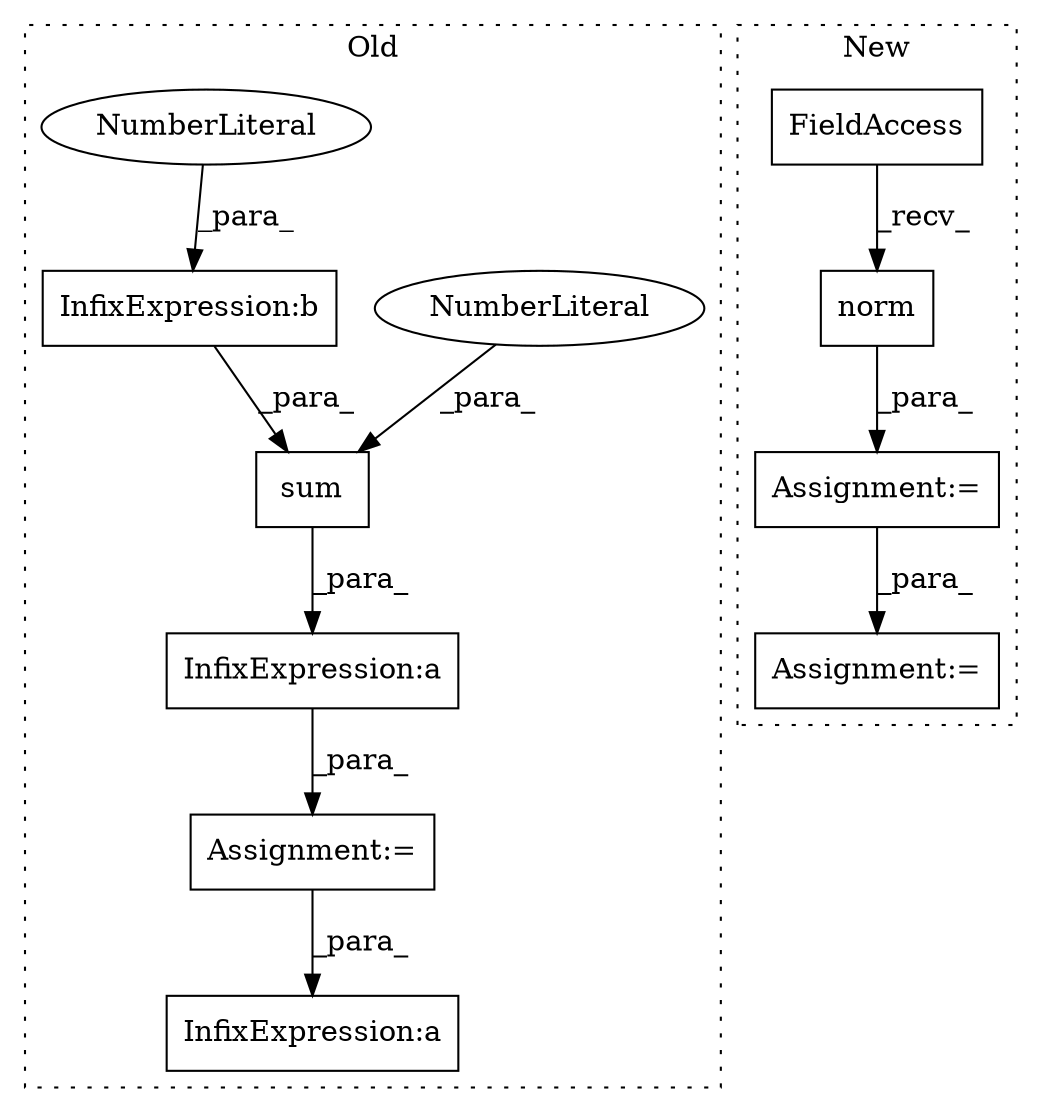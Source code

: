 digraph G {
subgraph cluster0 {
1 [label="sum" a="32" s="3618,3629" l="4,1" shape="box"];
4 [label="Assignment:=" a="7" s="3609" l="1" shape="box"];
6 [label="InfixExpression:a" a="27" s="3655" l="3" shape="box"];
7 [label="InfixExpression:a" a="27" s="3630" l="3" shape="box"];
8 [label="InfixExpression:b" a="27" s="3623" l="3" shape="box"];
9 [label="NumberLiteral" a="34" s="3628" l="1" shape="ellipse"];
10 [label="NumberLiteral" a="34" s="3626" l="1" shape="ellipse"];
label = "Old";
style="dotted";
}
subgraph cluster1 {
2 [label="norm" a="32" s="3589,3597" l="5,1" shape="box"];
3 [label="Assignment:=" a="7" s="3642" l="1" shape="box"];
5 [label="FieldAccess" a="22" s="3576" l="12" shape="box"];
11 [label="Assignment:=" a="7" s="3558" l="1" shape="box"];
label = "New";
style="dotted";
}
1 -> 7 [label="_para_"];
2 -> 11 [label="_para_"];
4 -> 6 [label="_para_"];
5 -> 2 [label="_recv_"];
7 -> 4 [label="_para_"];
8 -> 1 [label="_para_"];
9 -> 1 [label="_para_"];
10 -> 8 [label="_para_"];
11 -> 3 [label="_para_"];
}